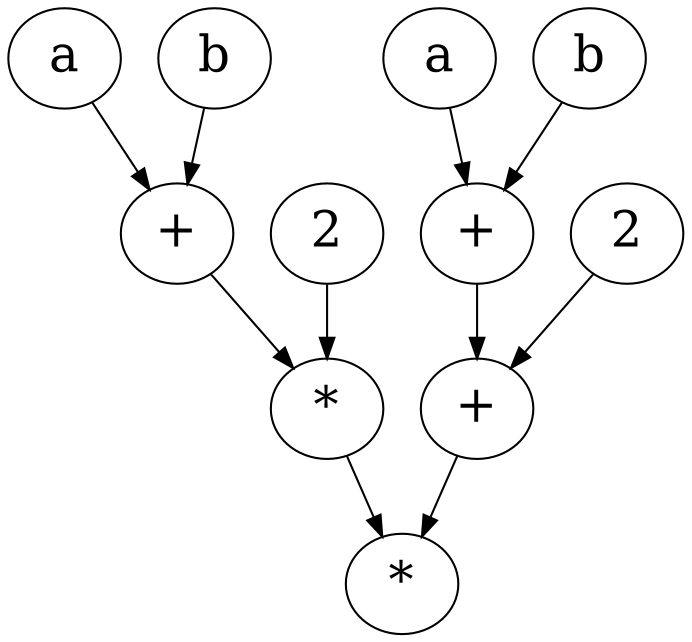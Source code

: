digraph G {
    rankdir = "TD";
    fontsize="24"
    node [ fontsize="24" ]

    add_2 [label="+"];
    a_b_add2 [label="+"];
    mul_2 [label="*"];
    a_b_add1 [label="+"];

    final_result [label="*"];

    a_1 [label="a"];
    a_2 [label="a"];

    b_1 [label="b"];
    b_2 [label="b"];

    t2_1 [label="2"];
    t2_2 [label="2"];

    a_1 -> a_b_add1
    b_1 -> a_b_add1

    a_2 -> a_b_add2
    b_2 -> a_b_add2

    t2_1 -> add_2
    a_b_add1 -> add_2

    t2_2 -> mul_2
    a_b_add2 -> mul_2

    add_2 -> final_result
    mul_2 -> final_result
}


